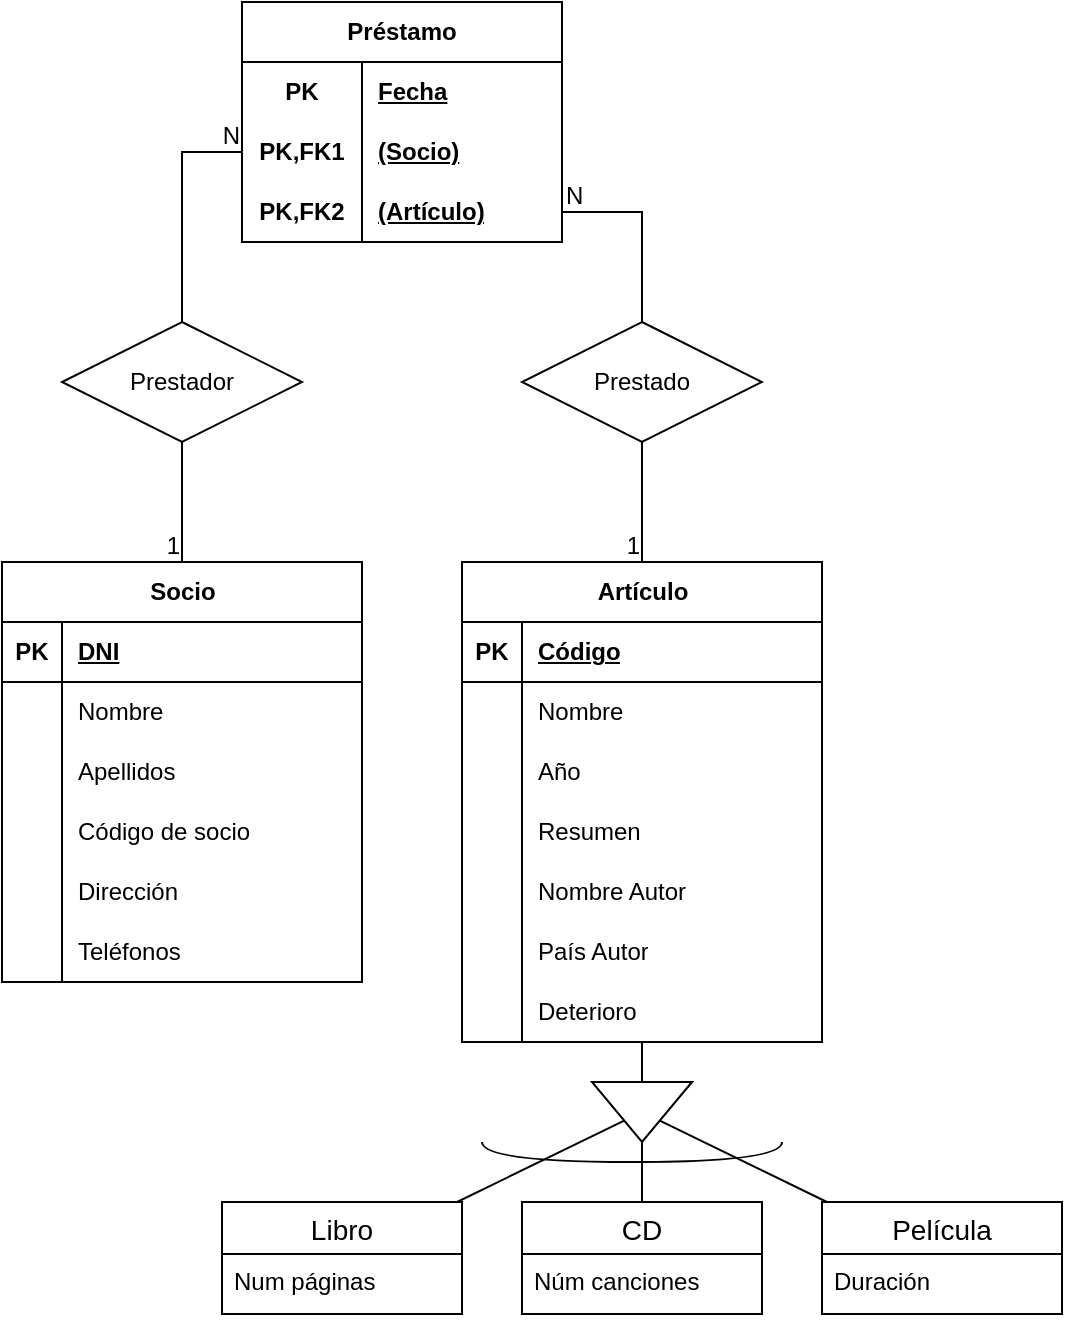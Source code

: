 <mxfile version="21.0.8" type="github">
  <diagram name="Pàgina-1" id="Pn0JQkNo0I3w2LSZuNBC">
    <mxGraphModel dx="1120" dy="484" grid="1" gridSize="10" guides="1" tooltips="1" connect="1" arrows="1" fold="1" page="1" pageScale="1" pageWidth="827" pageHeight="1169" math="0" shadow="0">
      <root>
        <mxCell id="0" />
        <mxCell id="1" parent="0" />
        <mxCell id="9F2lfe1ozfih3_Yw8Zg4-1" value="Socio" style="shape=table;startSize=30;container=1;collapsible=1;childLayout=tableLayout;fixedRows=1;rowLines=0;fontStyle=1;align=center;resizeLast=1;html=1;" parent="1" vertex="1">
          <mxGeometry x="110" y="350" width="180" height="210" as="geometry" />
        </mxCell>
        <mxCell id="9F2lfe1ozfih3_Yw8Zg4-2" value="" style="shape=tableRow;horizontal=0;startSize=0;swimlaneHead=0;swimlaneBody=0;fillColor=none;collapsible=0;dropTarget=0;points=[[0,0.5],[1,0.5]];portConstraint=eastwest;top=0;left=0;right=0;bottom=1;" parent="9F2lfe1ozfih3_Yw8Zg4-1" vertex="1">
          <mxGeometry y="30" width="180" height="30" as="geometry" />
        </mxCell>
        <mxCell id="9F2lfe1ozfih3_Yw8Zg4-3" value="PK" style="shape=partialRectangle;connectable=0;fillColor=none;top=0;left=0;bottom=0;right=0;fontStyle=1;overflow=hidden;whiteSpace=wrap;html=1;" parent="9F2lfe1ozfih3_Yw8Zg4-2" vertex="1">
          <mxGeometry width="30" height="30" as="geometry">
            <mxRectangle width="30" height="30" as="alternateBounds" />
          </mxGeometry>
        </mxCell>
        <mxCell id="9F2lfe1ozfih3_Yw8Zg4-4" value="DNI" style="shape=partialRectangle;connectable=0;fillColor=none;top=0;left=0;bottom=0;right=0;align=left;spacingLeft=6;fontStyle=5;overflow=hidden;whiteSpace=wrap;html=1;" parent="9F2lfe1ozfih3_Yw8Zg4-2" vertex="1">
          <mxGeometry x="30" width="150" height="30" as="geometry">
            <mxRectangle width="150" height="30" as="alternateBounds" />
          </mxGeometry>
        </mxCell>
        <mxCell id="9F2lfe1ozfih3_Yw8Zg4-5" value="" style="shape=tableRow;horizontal=0;startSize=0;swimlaneHead=0;swimlaneBody=0;fillColor=none;collapsible=0;dropTarget=0;points=[[0,0.5],[1,0.5]];portConstraint=eastwest;top=0;left=0;right=0;bottom=0;" parent="9F2lfe1ozfih3_Yw8Zg4-1" vertex="1">
          <mxGeometry y="60" width="180" height="30" as="geometry" />
        </mxCell>
        <mxCell id="9F2lfe1ozfih3_Yw8Zg4-6" value="" style="shape=partialRectangle;connectable=0;fillColor=none;top=0;left=0;bottom=0;right=0;editable=1;overflow=hidden;whiteSpace=wrap;html=1;" parent="9F2lfe1ozfih3_Yw8Zg4-5" vertex="1">
          <mxGeometry width="30" height="30" as="geometry">
            <mxRectangle width="30" height="30" as="alternateBounds" />
          </mxGeometry>
        </mxCell>
        <mxCell id="9F2lfe1ozfih3_Yw8Zg4-7" value="Nombre" style="shape=partialRectangle;connectable=0;fillColor=none;top=0;left=0;bottom=0;right=0;align=left;spacingLeft=6;overflow=hidden;whiteSpace=wrap;html=1;" parent="9F2lfe1ozfih3_Yw8Zg4-5" vertex="1">
          <mxGeometry x="30" width="150" height="30" as="geometry">
            <mxRectangle width="150" height="30" as="alternateBounds" />
          </mxGeometry>
        </mxCell>
        <mxCell id="9F2lfe1ozfih3_Yw8Zg4-8" value="" style="shape=tableRow;horizontal=0;startSize=0;swimlaneHead=0;swimlaneBody=0;fillColor=none;collapsible=0;dropTarget=0;points=[[0,0.5],[1,0.5]];portConstraint=eastwest;top=0;left=0;right=0;bottom=0;" parent="9F2lfe1ozfih3_Yw8Zg4-1" vertex="1">
          <mxGeometry y="90" width="180" height="30" as="geometry" />
        </mxCell>
        <mxCell id="9F2lfe1ozfih3_Yw8Zg4-9" value="" style="shape=partialRectangle;connectable=0;fillColor=none;top=0;left=0;bottom=0;right=0;editable=1;overflow=hidden;whiteSpace=wrap;html=1;" parent="9F2lfe1ozfih3_Yw8Zg4-8" vertex="1">
          <mxGeometry width="30" height="30" as="geometry">
            <mxRectangle width="30" height="30" as="alternateBounds" />
          </mxGeometry>
        </mxCell>
        <mxCell id="9F2lfe1ozfih3_Yw8Zg4-10" value="Apellidos" style="shape=partialRectangle;connectable=0;fillColor=none;top=0;left=0;bottom=0;right=0;align=left;spacingLeft=6;overflow=hidden;whiteSpace=wrap;html=1;" parent="9F2lfe1ozfih3_Yw8Zg4-8" vertex="1">
          <mxGeometry x="30" width="150" height="30" as="geometry">
            <mxRectangle width="150" height="30" as="alternateBounds" />
          </mxGeometry>
        </mxCell>
        <mxCell id="9F2lfe1ozfih3_Yw8Zg4-11" value="" style="shape=tableRow;horizontal=0;startSize=0;swimlaneHead=0;swimlaneBody=0;fillColor=none;collapsible=0;dropTarget=0;points=[[0,0.5],[1,0.5]];portConstraint=eastwest;top=0;left=0;right=0;bottom=0;" parent="9F2lfe1ozfih3_Yw8Zg4-1" vertex="1">
          <mxGeometry y="120" width="180" height="30" as="geometry" />
        </mxCell>
        <mxCell id="9F2lfe1ozfih3_Yw8Zg4-12" value="" style="shape=partialRectangle;connectable=0;fillColor=none;top=0;left=0;bottom=0;right=0;editable=1;overflow=hidden;whiteSpace=wrap;html=1;" parent="9F2lfe1ozfih3_Yw8Zg4-11" vertex="1">
          <mxGeometry width="30" height="30" as="geometry">
            <mxRectangle width="30" height="30" as="alternateBounds" />
          </mxGeometry>
        </mxCell>
        <mxCell id="9F2lfe1ozfih3_Yw8Zg4-13" value="Código de socio" style="shape=partialRectangle;connectable=0;fillColor=none;top=0;left=0;bottom=0;right=0;align=left;spacingLeft=6;overflow=hidden;whiteSpace=wrap;html=1;" parent="9F2lfe1ozfih3_Yw8Zg4-11" vertex="1">
          <mxGeometry x="30" width="150" height="30" as="geometry">
            <mxRectangle width="150" height="30" as="alternateBounds" />
          </mxGeometry>
        </mxCell>
        <mxCell id="9F2lfe1ozfih3_Yw8Zg4-14" value="" style="shape=tableRow;horizontal=0;startSize=0;swimlaneHead=0;swimlaneBody=0;fillColor=none;collapsible=0;dropTarget=0;points=[[0,0.5],[1,0.5]];portConstraint=eastwest;top=0;left=0;right=0;bottom=0;" parent="9F2lfe1ozfih3_Yw8Zg4-1" vertex="1">
          <mxGeometry y="150" width="180" height="30" as="geometry" />
        </mxCell>
        <mxCell id="9F2lfe1ozfih3_Yw8Zg4-15" value="" style="shape=partialRectangle;connectable=0;fillColor=none;top=0;left=0;bottom=0;right=0;editable=1;overflow=hidden;whiteSpace=wrap;html=1;" parent="9F2lfe1ozfih3_Yw8Zg4-14" vertex="1">
          <mxGeometry width="30" height="30" as="geometry">
            <mxRectangle width="30" height="30" as="alternateBounds" />
          </mxGeometry>
        </mxCell>
        <mxCell id="9F2lfe1ozfih3_Yw8Zg4-16" value="Dirección" style="shape=partialRectangle;connectable=0;fillColor=none;top=0;left=0;bottom=0;right=0;align=left;spacingLeft=6;overflow=hidden;whiteSpace=wrap;html=1;" parent="9F2lfe1ozfih3_Yw8Zg4-14" vertex="1">
          <mxGeometry x="30" width="150" height="30" as="geometry">
            <mxRectangle width="150" height="30" as="alternateBounds" />
          </mxGeometry>
        </mxCell>
        <mxCell id="9F2lfe1ozfih3_Yw8Zg4-17" value="" style="shape=tableRow;horizontal=0;startSize=0;swimlaneHead=0;swimlaneBody=0;fillColor=none;collapsible=0;dropTarget=0;points=[[0,0.5],[1,0.5]];portConstraint=eastwest;top=0;left=0;right=0;bottom=0;" parent="9F2lfe1ozfih3_Yw8Zg4-1" vertex="1">
          <mxGeometry y="180" width="180" height="30" as="geometry" />
        </mxCell>
        <mxCell id="9F2lfe1ozfih3_Yw8Zg4-18" value="" style="shape=partialRectangle;connectable=0;fillColor=none;top=0;left=0;bottom=0;right=0;editable=1;overflow=hidden;whiteSpace=wrap;html=1;" parent="9F2lfe1ozfih3_Yw8Zg4-17" vertex="1">
          <mxGeometry width="30" height="30" as="geometry">
            <mxRectangle width="30" height="30" as="alternateBounds" />
          </mxGeometry>
        </mxCell>
        <mxCell id="9F2lfe1ozfih3_Yw8Zg4-19" value="Teléfonos" style="shape=partialRectangle;connectable=0;fillColor=none;top=0;left=0;bottom=0;right=0;align=left;spacingLeft=6;overflow=hidden;whiteSpace=wrap;html=1;" parent="9F2lfe1ozfih3_Yw8Zg4-17" vertex="1">
          <mxGeometry x="30" width="150" height="30" as="geometry">
            <mxRectangle width="150" height="30" as="alternateBounds" />
          </mxGeometry>
        </mxCell>
        <mxCell id="9F2lfe1ozfih3_Yw8Zg4-20" value="Artículo" style="shape=table;startSize=30;container=1;collapsible=1;childLayout=tableLayout;fixedRows=1;rowLines=0;fontStyle=1;align=center;resizeLast=1;html=1;" parent="1" vertex="1">
          <mxGeometry x="340" y="350" width="180" height="240" as="geometry" />
        </mxCell>
        <mxCell id="9F2lfe1ozfih3_Yw8Zg4-21" value="" style="shape=tableRow;horizontal=0;startSize=0;swimlaneHead=0;swimlaneBody=0;fillColor=none;collapsible=0;dropTarget=0;points=[[0,0.5],[1,0.5]];portConstraint=eastwest;top=0;left=0;right=0;bottom=1;" parent="9F2lfe1ozfih3_Yw8Zg4-20" vertex="1">
          <mxGeometry y="30" width="180" height="30" as="geometry" />
        </mxCell>
        <mxCell id="9F2lfe1ozfih3_Yw8Zg4-22" value="PK" style="shape=partialRectangle;connectable=0;fillColor=none;top=0;left=0;bottom=0;right=0;fontStyle=1;overflow=hidden;whiteSpace=wrap;html=1;" parent="9F2lfe1ozfih3_Yw8Zg4-21" vertex="1">
          <mxGeometry width="30" height="30" as="geometry">
            <mxRectangle width="30" height="30" as="alternateBounds" />
          </mxGeometry>
        </mxCell>
        <mxCell id="9F2lfe1ozfih3_Yw8Zg4-23" value="Código" style="shape=partialRectangle;connectable=0;fillColor=none;top=0;left=0;bottom=0;right=0;align=left;spacingLeft=6;fontStyle=5;overflow=hidden;whiteSpace=wrap;html=1;" parent="9F2lfe1ozfih3_Yw8Zg4-21" vertex="1">
          <mxGeometry x="30" width="150" height="30" as="geometry">
            <mxRectangle width="150" height="30" as="alternateBounds" />
          </mxGeometry>
        </mxCell>
        <mxCell id="9F2lfe1ozfih3_Yw8Zg4-24" value="" style="shape=tableRow;horizontal=0;startSize=0;swimlaneHead=0;swimlaneBody=0;fillColor=none;collapsible=0;dropTarget=0;points=[[0,0.5],[1,0.5]];portConstraint=eastwest;top=0;left=0;right=0;bottom=0;" parent="9F2lfe1ozfih3_Yw8Zg4-20" vertex="1">
          <mxGeometry y="60" width="180" height="30" as="geometry" />
        </mxCell>
        <mxCell id="9F2lfe1ozfih3_Yw8Zg4-25" value="" style="shape=partialRectangle;connectable=0;fillColor=none;top=0;left=0;bottom=0;right=0;editable=1;overflow=hidden;whiteSpace=wrap;html=1;" parent="9F2lfe1ozfih3_Yw8Zg4-24" vertex="1">
          <mxGeometry width="30" height="30" as="geometry">
            <mxRectangle width="30" height="30" as="alternateBounds" />
          </mxGeometry>
        </mxCell>
        <mxCell id="9F2lfe1ozfih3_Yw8Zg4-26" value="Nombre" style="shape=partialRectangle;connectable=0;fillColor=none;top=0;left=0;bottom=0;right=0;align=left;spacingLeft=6;overflow=hidden;whiteSpace=wrap;html=1;" parent="9F2lfe1ozfih3_Yw8Zg4-24" vertex="1">
          <mxGeometry x="30" width="150" height="30" as="geometry">
            <mxRectangle width="150" height="30" as="alternateBounds" />
          </mxGeometry>
        </mxCell>
        <mxCell id="9F2lfe1ozfih3_Yw8Zg4-27" value="" style="shape=tableRow;horizontal=0;startSize=0;swimlaneHead=0;swimlaneBody=0;fillColor=none;collapsible=0;dropTarget=0;points=[[0,0.5],[1,0.5]];portConstraint=eastwest;top=0;left=0;right=0;bottom=0;" parent="9F2lfe1ozfih3_Yw8Zg4-20" vertex="1">
          <mxGeometry y="90" width="180" height="30" as="geometry" />
        </mxCell>
        <mxCell id="9F2lfe1ozfih3_Yw8Zg4-28" value="" style="shape=partialRectangle;connectable=0;fillColor=none;top=0;left=0;bottom=0;right=0;editable=1;overflow=hidden;whiteSpace=wrap;html=1;" parent="9F2lfe1ozfih3_Yw8Zg4-27" vertex="1">
          <mxGeometry width="30" height="30" as="geometry">
            <mxRectangle width="30" height="30" as="alternateBounds" />
          </mxGeometry>
        </mxCell>
        <mxCell id="9F2lfe1ozfih3_Yw8Zg4-29" value="Año" style="shape=partialRectangle;connectable=0;fillColor=none;top=0;left=0;bottom=0;right=0;align=left;spacingLeft=6;overflow=hidden;whiteSpace=wrap;html=1;" parent="9F2lfe1ozfih3_Yw8Zg4-27" vertex="1">
          <mxGeometry x="30" width="150" height="30" as="geometry">
            <mxRectangle width="150" height="30" as="alternateBounds" />
          </mxGeometry>
        </mxCell>
        <mxCell id="9F2lfe1ozfih3_Yw8Zg4-30" value="" style="shape=tableRow;horizontal=0;startSize=0;swimlaneHead=0;swimlaneBody=0;fillColor=none;collapsible=0;dropTarget=0;points=[[0,0.5],[1,0.5]];portConstraint=eastwest;top=0;left=0;right=0;bottom=0;" parent="9F2lfe1ozfih3_Yw8Zg4-20" vertex="1">
          <mxGeometry y="120" width="180" height="30" as="geometry" />
        </mxCell>
        <mxCell id="9F2lfe1ozfih3_Yw8Zg4-31" value="" style="shape=partialRectangle;connectable=0;fillColor=none;top=0;left=0;bottom=0;right=0;editable=1;overflow=hidden;whiteSpace=wrap;html=1;" parent="9F2lfe1ozfih3_Yw8Zg4-30" vertex="1">
          <mxGeometry width="30" height="30" as="geometry">
            <mxRectangle width="30" height="30" as="alternateBounds" />
          </mxGeometry>
        </mxCell>
        <mxCell id="9F2lfe1ozfih3_Yw8Zg4-32" value="Resumen" style="shape=partialRectangle;connectable=0;fillColor=none;top=0;left=0;bottom=0;right=0;align=left;spacingLeft=6;overflow=hidden;whiteSpace=wrap;html=1;" parent="9F2lfe1ozfih3_Yw8Zg4-30" vertex="1">
          <mxGeometry x="30" width="150" height="30" as="geometry">
            <mxRectangle width="150" height="30" as="alternateBounds" />
          </mxGeometry>
        </mxCell>
        <mxCell id="9F2lfe1ozfih3_Yw8Zg4-33" value="" style="shape=tableRow;horizontal=0;startSize=0;swimlaneHead=0;swimlaneBody=0;fillColor=none;collapsible=0;dropTarget=0;points=[[0,0.5],[1,0.5]];portConstraint=eastwest;top=0;left=0;right=0;bottom=0;" parent="9F2lfe1ozfih3_Yw8Zg4-20" vertex="1">
          <mxGeometry y="150" width="180" height="30" as="geometry" />
        </mxCell>
        <mxCell id="9F2lfe1ozfih3_Yw8Zg4-34" value="" style="shape=partialRectangle;connectable=0;fillColor=none;top=0;left=0;bottom=0;right=0;editable=1;overflow=hidden;whiteSpace=wrap;html=1;" parent="9F2lfe1ozfih3_Yw8Zg4-33" vertex="1">
          <mxGeometry width="30" height="30" as="geometry">
            <mxRectangle width="30" height="30" as="alternateBounds" />
          </mxGeometry>
        </mxCell>
        <mxCell id="9F2lfe1ozfih3_Yw8Zg4-35" value="Nombre Autor" style="shape=partialRectangle;connectable=0;fillColor=none;top=0;left=0;bottom=0;right=0;align=left;spacingLeft=6;overflow=hidden;whiteSpace=wrap;html=1;" parent="9F2lfe1ozfih3_Yw8Zg4-33" vertex="1">
          <mxGeometry x="30" width="150" height="30" as="geometry">
            <mxRectangle width="150" height="30" as="alternateBounds" />
          </mxGeometry>
        </mxCell>
        <mxCell id="9F2lfe1ozfih3_Yw8Zg4-36" value="" style="shape=tableRow;horizontal=0;startSize=0;swimlaneHead=0;swimlaneBody=0;fillColor=none;collapsible=0;dropTarget=0;points=[[0,0.5],[1,0.5]];portConstraint=eastwest;top=0;left=0;right=0;bottom=0;" parent="9F2lfe1ozfih3_Yw8Zg4-20" vertex="1">
          <mxGeometry y="180" width="180" height="30" as="geometry" />
        </mxCell>
        <mxCell id="9F2lfe1ozfih3_Yw8Zg4-37" value="" style="shape=partialRectangle;connectable=0;fillColor=none;top=0;left=0;bottom=0;right=0;editable=1;overflow=hidden;whiteSpace=wrap;html=1;" parent="9F2lfe1ozfih3_Yw8Zg4-36" vertex="1">
          <mxGeometry width="30" height="30" as="geometry">
            <mxRectangle width="30" height="30" as="alternateBounds" />
          </mxGeometry>
        </mxCell>
        <mxCell id="9F2lfe1ozfih3_Yw8Zg4-38" value="País Autor" style="shape=partialRectangle;connectable=0;fillColor=none;top=0;left=0;bottom=0;right=0;align=left;spacingLeft=6;overflow=hidden;whiteSpace=wrap;html=1;" parent="9F2lfe1ozfih3_Yw8Zg4-36" vertex="1">
          <mxGeometry x="30" width="150" height="30" as="geometry">
            <mxRectangle width="150" height="30" as="alternateBounds" />
          </mxGeometry>
        </mxCell>
        <mxCell id="9F2lfe1ozfih3_Yw8Zg4-56" value="" style="shape=tableRow;horizontal=0;startSize=0;swimlaneHead=0;swimlaneBody=0;fillColor=none;collapsible=0;dropTarget=0;points=[[0,0.5],[1,0.5]];portConstraint=eastwest;top=0;left=0;right=0;bottom=0;" parent="9F2lfe1ozfih3_Yw8Zg4-20" vertex="1">
          <mxGeometry y="210" width="180" height="30" as="geometry" />
        </mxCell>
        <mxCell id="9F2lfe1ozfih3_Yw8Zg4-57" value="" style="shape=partialRectangle;connectable=0;fillColor=none;top=0;left=0;bottom=0;right=0;editable=1;overflow=hidden;whiteSpace=wrap;html=1;" parent="9F2lfe1ozfih3_Yw8Zg4-56" vertex="1">
          <mxGeometry width="30" height="30" as="geometry">
            <mxRectangle width="30" height="30" as="alternateBounds" />
          </mxGeometry>
        </mxCell>
        <mxCell id="9F2lfe1ozfih3_Yw8Zg4-58" value="Deterioro" style="shape=partialRectangle;connectable=0;fillColor=none;top=0;left=0;bottom=0;right=0;align=left;spacingLeft=6;overflow=hidden;whiteSpace=wrap;html=1;" parent="9F2lfe1ozfih3_Yw8Zg4-56" vertex="1">
          <mxGeometry x="30" width="150" height="30" as="geometry">
            <mxRectangle width="150" height="30" as="alternateBounds" />
          </mxGeometry>
        </mxCell>
        <mxCell id="9F2lfe1ozfih3_Yw8Zg4-42" value="Libro" style="swimlane;fontStyle=0;childLayout=stackLayout;horizontal=1;startSize=26;horizontalStack=0;resizeParent=1;resizeParentMax=0;resizeLast=0;collapsible=1;marginBottom=0;align=center;fontSize=14;" parent="1" vertex="1">
          <mxGeometry x="220" y="670" width="120" height="56" as="geometry" />
        </mxCell>
        <mxCell id="9F2lfe1ozfih3_Yw8Zg4-43" value="Num páginas" style="text;strokeColor=none;fillColor=none;spacingLeft=4;spacingRight=4;overflow=hidden;rotatable=0;points=[[0,0.5],[1,0.5]];portConstraint=eastwest;fontSize=12;whiteSpace=wrap;html=1;" parent="9F2lfe1ozfih3_Yw8Zg4-42" vertex="1">
          <mxGeometry y="26" width="120" height="30" as="geometry" />
        </mxCell>
        <mxCell id="9F2lfe1ozfih3_Yw8Zg4-46" value="CD" style="swimlane;fontStyle=0;childLayout=stackLayout;horizontal=1;startSize=26;horizontalStack=0;resizeParent=1;resizeParentMax=0;resizeLast=0;collapsible=1;marginBottom=0;align=center;fontSize=14;" parent="1" vertex="1">
          <mxGeometry x="370" y="670" width="120" height="56" as="geometry" />
        </mxCell>
        <mxCell id="9F2lfe1ozfih3_Yw8Zg4-47" value="Núm canciones" style="text;strokeColor=none;fillColor=none;spacingLeft=4;spacingRight=4;overflow=hidden;rotatable=0;points=[[0,0.5],[1,0.5]];portConstraint=eastwest;fontSize=12;whiteSpace=wrap;html=1;" parent="9F2lfe1ozfih3_Yw8Zg4-46" vertex="1">
          <mxGeometry y="26" width="120" height="30" as="geometry" />
        </mxCell>
        <mxCell id="9F2lfe1ozfih3_Yw8Zg4-48" value="Película" style="swimlane;fontStyle=0;childLayout=stackLayout;horizontal=1;startSize=26;horizontalStack=0;resizeParent=1;resizeParentMax=0;resizeLast=0;collapsible=1;marginBottom=0;align=center;fontSize=14;" parent="1" vertex="1">
          <mxGeometry x="520" y="670" width="120" height="56" as="geometry" />
        </mxCell>
        <mxCell id="9F2lfe1ozfih3_Yw8Zg4-49" value="Duración" style="text;strokeColor=none;fillColor=none;spacingLeft=4;spacingRight=4;overflow=hidden;rotatable=0;points=[[0,0.5],[1,0.5]];portConstraint=eastwest;fontSize=12;whiteSpace=wrap;html=1;" parent="9F2lfe1ozfih3_Yw8Zg4-48" vertex="1">
          <mxGeometry y="26" width="120" height="30" as="geometry" />
        </mxCell>
        <mxCell id="9F2lfe1ozfih3_Yw8Zg4-50" value="" style="triangle;whiteSpace=wrap;html=1;rotation=90;" parent="1" vertex="1">
          <mxGeometry x="415" y="600" width="30" height="50" as="geometry" />
        </mxCell>
        <mxCell id="9F2lfe1ozfih3_Yw8Zg4-51" value="" style="endArrow=none;html=1;rounded=0;" parent="1" source="9F2lfe1ozfih3_Yw8Zg4-50" target="9F2lfe1ozfih3_Yw8Zg4-20" edge="1">
          <mxGeometry width="50" height="50" relative="1" as="geometry">
            <mxPoint x="240" y="690" as="sourcePoint" />
            <mxPoint x="290" y="640" as="targetPoint" />
          </mxGeometry>
        </mxCell>
        <mxCell id="9F2lfe1ozfih3_Yw8Zg4-52" value="" style="endArrow=none;html=1;rounded=0;" parent="1" source="9F2lfe1ozfih3_Yw8Zg4-42" target="9F2lfe1ozfih3_Yw8Zg4-50" edge="1">
          <mxGeometry width="50" height="50" relative="1" as="geometry">
            <mxPoint x="280" y="680" as="sourcePoint" />
            <mxPoint x="330" y="630" as="targetPoint" />
          </mxGeometry>
        </mxCell>
        <mxCell id="9F2lfe1ozfih3_Yw8Zg4-53" value="" style="endArrow=none;html=1;rounded=0;" parent="1" source="9F2lfe1ozfih3_Yw8Zg4-50" target="9F2lfe1ozfih3_Yw8Zg4-46" edge="1">
          <mxGeometry width="50" height="50" relative="1" as="geometry">
            <mxPoint x="240" y="670" as="sourcePoint" />
            <mxPoint x="290" y="620" as="targetPoint" />
          </mxGeometry>
        </mxCell>
        <mxCell id="9F2lfe1ozfih3_Yw8Zg4-54" value="" style="endArrow=none;html=1;rounded=0;" parent="1" source="9F2lfe1ozfih3_Yw8Zg4-50" target="9F2lfe1ozfih3_Yw8Zg4-48" edge="1">
          <mxGeometry width="50" height="50" relative="1" as="geometry">
            <mxPoint x="540" y="630" as="sourcePoint" />
            <mxPoint x="590" y="580" as="targetPoint" />
          </mxGeometry>
        </mxCell>
        <mxCell id="9F2lfe1ozfih3_Yw8Zg4-55" value="" style="shape=requiredInterface;html=1;verticalLabelPosition=bottom;sketch=0;rotation=90;" parent="1" vertex="1">
          <mxGeometry x="420" y="570" width="10" height="150" as="geometry" />
        </mxCell>
        <mxCell id="9F2lfe1ozfih3_Yw8Zg4-91" value="Préstamo" style="shape=table;startSize=30;container=1;collapsible=1;childLayout=tableLayout;fixedRows=1;rowLines=0;fontStyle=1;align=center;resizeLast=1;html=1;whiteSpace=wrap;" parent="1" vertex="1">
          <mxGeometry x="230" y="70" width="160" height="120" as="geometry" />
        </mxCell>
        <mxCell id="9F2lfe1ozfih3_Yw8Zg4-92" value="" style="shape=tableRow;horizontal=0;startSize=0;swimlaneHead=0;swimlaneBody=0;fillColor=none;collapsible=0;dropTarget=0;points=[[0,0.5],[1,0.5]];portConstraint=eastwest;top=0;left=0;right=0;bottom=0;html=1;" parent="9F2lfe1ozfih3_Yw8Zg4-91" vertex="1">
          <mxGeometry y="30" width="160" height="30" as="geometry" />
        </mxCell>
        <mxCell id="9F2lfe1ozfih3_Yw8Zg4-93" value="PK" style="shape=partialRectangle;connectable=0;fillColor=none;top=0;left=0;bottom=0;right=0;fontStyle=1;overflow=hidden;html=1;whiteSpace=wrap;" parent="9F2lfe1ozfih3_Yw8Zg4-92" vertex="1">
          <mxGeometry width="60" height="30" as="geometry">
            <mxRectangle width="60" height="30" as="alternateBounds" />
          </mxGeometry>
        </mxCell>
        <mxCell id="9F2lfe1ozfih3_Yw8Zg4-94" value="Fecha" style="shape=partialRectangle;connectable=0;fillColor=none;top=0;left=0;bottom=0;right=0;align=left;spacingLeft=6;fontStyle=5;overflow=hidden;html=1;whiteSpace=wrap;" parent="9F2lfe1ozfih3_Yw8Zg4-92" vertex="1">
          <mxGeometry x="60" width="100" height="30" as="geometry">
            <mxRectangle width="100" height="30" as="alternateBounds" />
          </mxGeometry>
        </mxCell>
        <mxCell id="9F2lfe1ozfih3_Yw8Zg4-104" value="" style="shape=tableRow;horizontal=0;startSize=0;swimlaneHead=0;swimlaneBody=0;fillColor=none;collapsible=0;dropTarget=0;points=[[0,0.5],[1,0.5]];portConstraint=eastwest;top=0;left=0;right=0;bottom=0;html=1;" parent="9F2lfe1ozfih3_Yw8Zg4-91" vertex="1">
          <mxGeometry y="60" width="160" height="30" as="geometry" />
        </mxCell>
        <mxCell id="9F2lfe1ozfih3_Yw8Zg4-105" value="PK,FK1" style="shape=partialRectangle;connectable=0;fillColor=none;top=0;left=0;bottom=0;right=0;fontStyle=1;overflow=hidden;html=1;whiteSpace=wrap;" parent="9F2lfe1ozfih3_Yw8Zg4-104" vertex="1">
          <mxGeometry width="60" height="30" as="geometry">
            <mxRectangle width="60" height="30" as="alternateBounds" />
          </mxGeometry>
        </mxCell>
        <mxCell id="9F2lfe1ozfih3_Yw8Zg4-106" value="(Socio)" style="shape=partialRectangle;connectable=0;fillColor=none;top=0;left=0;bottom=0;right=0;align=left;spacingLeft=6;fontStyle=5;overflow=hidden;html=1;whiteSpace=wrap;" parent="9F2lfe1ozfih3_Yw8Zg4-104" vertex="1">
          <mxGeometry x="60" width="100" height="30" as="geometry">
            <mxRectangle width="100" height="30" as="alternateBounds" />
          </mxGeometry>
        </mxCell>
        <mxCell id="9F2lfe1ozfih3_Yw8Zg4-95" value="" style="shape=tableRow;horizontal=0;startSize=0;swimlaneHead=0;swimlaneBody=0;fillColor=none;collapsible=0;dropTarget=0;points=[[0,0.5],[1,0.5]];portConstraint=eastwest;top=0;left=0;right=0;bottom=1;html=1;" parent="9F2lfe1ozfih3_Yw8Zg4-91" vertex="1">
          <mxGeometry y="90" width="160" height="30" as="geometry" />
        </mxCell>
        <mxCell id="9F2lfe1ozfih3_Yw8Zg4-96" value="PK,FK2" style="shape=partialRectangle;connectable=0;fillColor=none;top=0;left=0;bottom=0;right=0;fontStyle=1;overflow=hidden;html=1;whiteSpace=wrap;" parent="9F2lfe1ozfih3_Yw8Zg4-95" vertex="1">
          <mxGeometry width="60" height="30" as="geometry">
            <mxRectangle width="60" height="30" as="alternateBounds" />
          </mxGeometry>
        </mxCell>
        <mxCell id="9F2lfe1ozfih3_Yw8Zg4-97" value="(Artículo)" style="shape=partialRectangle;connectable=0;fillColor=none;top=0;left=0;bottom=0;right=0;align=left;spacingLeft=6;fontStyle=5;overflow=hidden;html=1;whiteSpace=wrap;" parent="9F2lfe1ozfih3_Yw8Zg4-95" vertex="1">
          <mxGeometry x="60" width="100" height="30" as="geometry">
            <mxRectangle width="100" height="30" as="alternateBounds" />
          </mxGeometry>
        </mxCell>
        <mxCell id="9F2lfe1ozfih3_Yw8Zg4-107" value="Prestador" style="shape=rhombus;perimeter=rhombusPerimeter;whiteSpace=wrap;html=1;align=center;" parent="1" vertex="1">
          <mxGeometry x="140" y="230" width="120" height="60" as="geometry" />
        </mxCell>
        <mxCell id="9F2lfe1ozfih3_Yw8Zg4-108" value="Prestado" style="shape=rhombus;perimeter=rhombusPerimeter;whiteSpace=wrap;html=1;align=center;" parent="1" vertex="1">
          <mxGeometry x="370" y="230" width="120" height="60" as="geometry" />
        </mxCell>
        <mxCell id="9F2lfe1ozfih3_Yw8Zg4-109" value="" style="endArrow=none;html=1;rounded=0;entryX=0;entryY=0.5;entryDx=0;entryDy=0;exitX=0.5;exitY=0;exitDx=0;exitDy=0;" parent="1" source="9F2lfe1ozfih3_Yw8Zg4-107" target="9F2lfe1ozfih3_Yw8Zg4-104" edge="1">
          <mxGeometry relative="1" as="geometry">
            <mxPoint x="20" y="160" as="sourcePoint" />
            <mxPoint x="180" y="160" as="targetPoint" />
            <Array as="points">
              <mxPoint x="200" y="145" />
            </Array>
          </mxGeometry>
        </mxCell>
        <mxCell id="9F2lfe1ozfih3_Yw8Zg4-111" value="N" style="resizable=0;html=1;whiteSpace=wrap;align=right;verticalAlign=bottom;" parent="9F2lfe1ozfih3_Yw8Zg4-109" connectable="0" vertex="1">
          <mxGeometry x="1" relative="1" as="geometry" />
        </mxCell>
        <mxCell id="9F2lfe1ozfih3_Yw8Zg4-112" value="" style="endArrow=none;html=1;rounded=0;exitX=1;exitY=0.5;exitDx=0;exitDy=0;" parent="1" source="9F2lfe1ozfih3_Yw8Zg4-95" target="9F2lfe1ozfih3_Yw8Zg4-108" edge="1">
          <mxGeometry relative="1" as="geometry">
            <mxPoint x="540" y="140" as="sourcePoint" />
            <mxPoint x="700" y="140" as="targetPoint" />
            <Array as="points">
              <mxPoint x="430" y="175" />
            </Array>
          </mxGeometry>
        </mxCell>
        <mxCell id="9F2lfe1ozfih3_Yw8Zg4-113" value="N" style="resizable=0;html=1;whiteSpace=wrap;align=left;verticalAlign=bottom;" parent="9F2lfe1ozfih3_Yw8Zg4-112" connectable="0" vertex="1">
          <mxGeometry x="-1" relative="1" as="geometry" />
        </mxCell>
        <mxCell id="9F2lfe1ozfih3_Yw8Zg4-115" value="" style="endArrow=none;html=1;rounded=0;" parent="1" source="9F2lfe1ozfih3_Yw8Zg4-107" target="9F2lfe1ozfih3_Yw8Zg4-1" edge="1">
          <mxGeometry relative="1" as="geometry">
            <mxPoint x="180" y="330" as="sourcePoint" />
            <mxPoint x="340" y="330" as="targetPoint" />
          </mxGeometry>
        </mxCell>
        <mxCell id="9F2lfe1ozfih3_Yw8Zg4-116" value="1" style="resizable=0;html=1;whiteSpace=wrap;align=right;verticalAlign=bottom;" parent="9F2lfe1ozfih3_Yw8Zg4-115" connectable="0" vertex="1">
          <mxGeometry x="1" relative="1" as="geometry" />
        </mxCell>
        <mxCell id="9F2lfe1ozfih3_Yw8Zg4-117" value="" style="endArrow=none;html=1;rounded=0;" parent="1" source="9F2lfe1ozfih3_Yw8Zg4-108" target="9F2lfe1ozfih3_Yw8Zg4-20" edge="1">
          <mxGeometry relative="1" as="geometry">
            <mxPoint x="310" y="300" as="sourcePoint" />
            <mxPoint x="470" y="300" as="targetPoint" />
          </mxGeometry>
        </mxCell>
        <mxCell id="9F2lfe1ozfih3_Yw8Zg4-118" value="1" style="resizable=0;html=1;whiteSpace=wrap;align=right;verticalAlign=bottom;" parent="9F2lfe1ozfih3_Yw8Zg4-117" connectable="0" vertex="1">
          <mxGeometry x="1" relative="1" as="geometry" />
        </mxCell>
      </root>
    </mxGraphModel>
  </diagram>
</mxfile>

